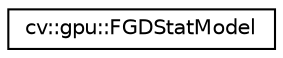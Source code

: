 digraph "Graphical Class Hierarchy"
{
 // LATEX_PDF_SIZE
  edge [fontname="Helvetica",fontsize="10",labelfontname="Helvetica",labelfontsize="10"];
  node [fontname="Helvetica",fontsize="10",shape=record];
  rankdir="LR";
  Node0 [label="cv::gpu::FGDStatModel",height=0.2,width=0.4,color="black", fillcolor="white", style="filled",URL="$classcv_1_1gpu_1_1_f_g_d_stat_model.html",tooltip=" "];
}
